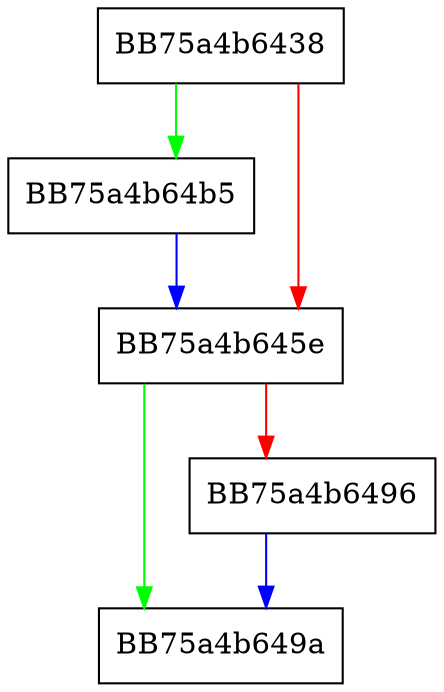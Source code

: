 digraph CreateFileNameInfo {
  node [shape="box"];
  graph [splines=ortho];
  BB75a4b6438 -> BB75a4b64b5 [color="green"];
  BB75a4b6438 -> BB75a4b645e [color="red"];
  BB75a4b645e -> BB75a4b649a [color="green"];
  BB75a4b645e -> BB75a4b6496 [color="red"];
  BB75a4b6496 -> BB75a4b649a [color="blue"];
  BB75a4b64b5 -> BB75a4b645e [color="blue"];
}